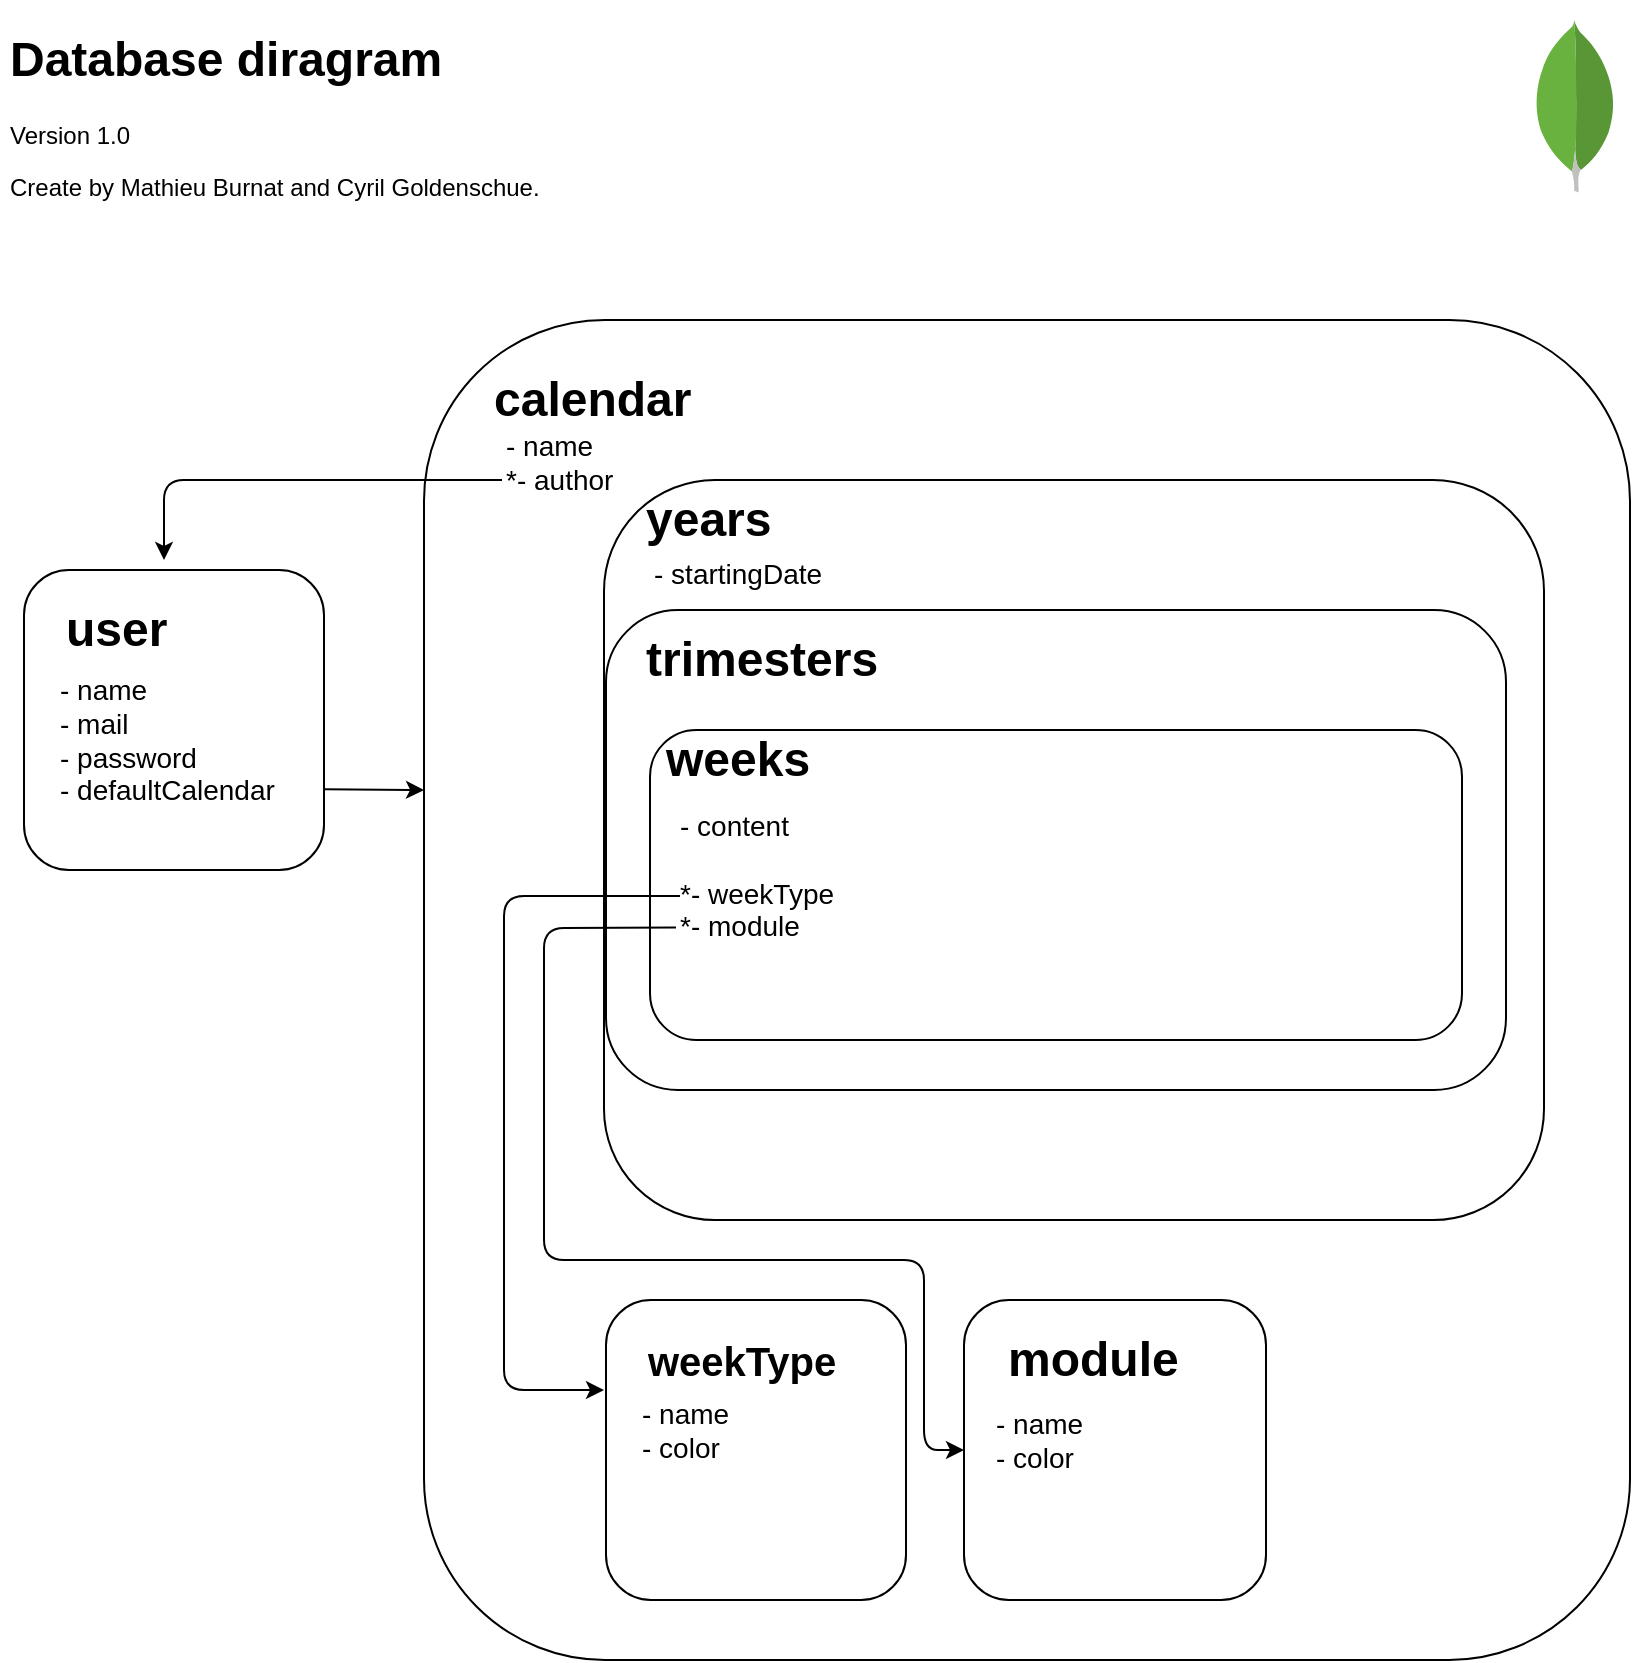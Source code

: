 <mxfile version="14.1.8" type="device"><diagram id="etR6-Nz_b5KQexwg98k_" name="Page-1"><mxGraphModel dx="1038" dy="560" grid="1" gridSize="10" guides="1" tooltips="1" connect="1" arrows="1" fold="1" page="1" pageScale="1" pageWidth="827" pageHeight="1169" math="0" shadow="0"><root><mxCell id="0"/><mxCell id="1" parent="0"/><mxCell id="HgiROP1572csTro7eQk7-1" value="" style="dashed=0;outlineConnect=0;html=1;align=center;labelPosition=center;verticalLabelPosition=bottom;verticalAlign=top;shape=mxgraph.weblogos.mongodb" vertex="1" parent="1"><mxGeometry x="767" y="10" width="41.2" height="86.2" as="geometry"/></mxCell><mxCell id="HgiROP1572csTro7eQk7-2" value="" style="rounded=1;whiteSpace=wrap;html=1;" vertex="1" parent="1"><mxGeometry x="212" y="160" width="603" height="670" as="geometry"/></mxCell><mxCell id="HgiROP1572csTro7eQk7-4" value="&lt;h1&gt;&lt;span&gt;calendar&lt;/span&gt;&lt;/h1&gt;" style="text;html=1;strokeColor=none;fillColor=none;spacing=5;spacingTop=-20;whiteSpace=wrap;overflow=hidden;rounded=0;" vertex="1" parent="1"><mxGeometry x="242" y="180" width="200" height="40" as="geometry"/></mxCell><mxCell id="HgiROP1572csTro7eQk7-5" value="&lt;font style=&quot;font-size: 14px&quot;&gt;- name&lt;br&gt;*- author&lt;br&gt;&lt;/font&gt;&lt;div style=&quot;font-size: 14px&quot;&gt;&lt;br&gt;&lt;/div&gt;" style="text;html=1;strokeColor=none;fillColor=none;align=left;verticalAlign=middle;whiteSpace=wrap;rounded=0;" vertex="1" parent="1"><mxGeometry x="251" y="195" width="70" height="90" as="geometry"/></mxCell><mxCell id="HgiROP1572csTro7eQk7-7" value="" style="endArrow=classic;html=1;exitX=0;exitY=0.5;exitDx=0;exitDy=0;" edge="1" parent="1" source="HgiROP1572csTro7eQk7-5"><mxGeometry width="50" height="50" relative="1" as="geometry"><mxPoint x="162" y="225" as="sourcePoint"/><mxPoint x="82" y="280" as="targetPoint"/><Array as="points"><mxPoint x="82" y="240"/></Array></mxGeometry></mxCell><mxCell id="HgiROP1572csTro7eQk7-8" value="" style="rounded=1;whiteSpace=wrap;html=1;" vertex="1" parent="1"><mxGeometry x="12" y="285" width="150" height="150" as="geometry"/></mxCell><mxCell id="HgiROP1572csTro7eQk7-9" value="&lt;h1&gt;user&lt;/h1&gt;" style="text;html=1;strokeColor=none;fillColor=none;spacing=5;spacingTop=-20;whiteSpace=wrap;overflow=hidden;rounded=0;" vertex="1" parent="1"><mxGeometry x="28" y="295" width="94" height="40" as="geometry"/></mxCell><mxCell id="HgiROP1572csTro7eQk7-10" value="&lt;font style=&quot;font-size: 14px&quot;&gt;- name&lt;br&gt;- mail&lt;br&gt;- password&lt;br&gt;&lt;/font&gt;&lt;div style=&quot;font-size: 14px&quot;&gt;- defaultCalendar&lt;/div&gt;" style="text;html=1;strokeColor=none;fillColor=none;align=left;verticalAlign=middle;whiteSpace=wrap;rounded=0;" vertex="1" parent="1"><mxGeometry x="28" y="325" width="134" height="90" as="geometry"/></mxCell><mxCell id="HgiROP1572csTro7eQk7-12" value="" style="endArrow=classic;html=1;" edge="1" parent="1"><mxGeometry width="50" height="50" relative="1" as="geometry"><mxPoint x="162" y="394.58" as="sourcePoint"/><mxPoint x="212" y="395" as="targetPoint"/></mxGeometry></mxCell><mxCell id="HgiROP1572csTro7eQk7-13" value="" style="rounded=1;whiteSpace=wrap;html=1;" vertex="1" parent="1"><mxGeometry x="302" y="240" width="470" height="370" as="geometry"/></mxCell><mxCell id="HgiROP1572csTro7eQk7-14" value="&lt;h1&gt;&lt;span&gt;years&lt;/span&gt;&lt;/h1&gt;" style="text;html=1;strokeColor=none;fillColor=none;spacing=5;spacingTop=-20;whiteSpace=wrap;overflow=hidden;rounded=0;" vertex="1" parent="1"><mxGeometry x="318" y="240" width="200" height="40" as="geometry"/></mxCell><mxCell id="HgiROP1572csTro7eQk7-15" value="&lt;font style=&quot;font-size: 14px&quot;&gt;- startingDate&lt;br&gt;&lt;/font&gt;&lt;div style=&quot;font-size: 14px&quot;&gt;&lt;br&gt;&lt;/div&gt;" style="text;html=1;strokeColor=none;fillColor=none;align=left;verticalAlign=middle;whiteSpace=wrap;rounded=0;" vertex="1" parent="1"><mxGeometry x="325" y="250" width="114" height="90" as="geometry"/></mxCell><mxCell id="HgiROP1572csTro7eQk7-16" value="" style="rounded=1;whiteSpace=wrap;html=1;" vertex="1" parent="1"><mxGeometry x="303" y="305" width="450" height="240" as="geometry"/></mxCell><mxCell id="HgiROP1572csTro7eQk7-19" value="&lt;h1&gt;&lt;span&gt;trimesters&lt;/span&gt;&lt;/h1&gt;" style="text;html=1;strokeColor=none;fillColor=none;spacing=5;spacingTop=-20;whiteSpace=wrap;overflow=hidden;rounded=0;" vertex="1" parent="1"><mxGeometry x="318" y="310" width="200" height="40" as="geometry"/></mxCell><mxCell id="HgiROP1572csTro7eQk7-21" value="" style="rounded=1;whiteSpace=wrap;html=1;" vertex="1" parent="1"><mxGeometry x="325" y="365" width="406" height="155" as="geometry"/></mxCell><mxCell id="HgiROP1572csTro7eQk7-22" value="&lt;h1&gt;&lt;span&gt;weeks&lt;/span&gt;&lt;/h1&gt;" style="text;html=1;strokeColor=none;fillColor=none;spacing=5;spacingTop=-20;whiteSpace=wrap;overflow=hidden;rounded=0;" vertex="1" parent="1"><mxGeometry x="328" y="360" width="213" height="55" as="geometry"/></mxCell><mxCell id="HgiROP1572csTro7eQk7-24" value="&lt;span style=&quot;font-size: 14px&quot;&gt;- content&lt;br&gt;&lt;br&gt;*- weekType&lt;br&gt;*- module&lt;br&gt;&lt;/span&gt;" style="text;html=1;strokeColor=none;fillColor=none;align=left;verticalAlign=middle;whiteSpace=wrap;rounded=0;" vertex="1" parent="1"><mxGeometry x="338" y="385" width="104" height="105" as="geometry"/></mxCell><mxCell id="HgiROP1572csTro7eQk7-29" value="" style="rounded=1;whiteSpace=wrap;html=1;" vertex="1" parent="1"><mxGeometry x="303" y="650" width="150" height="150" as="geometry"/></mxCell><mxCell id="HgiROP1572csTro7eQk7-30" value="&lt;h1&gt;&lt;font style=&quot;font-size: 20px&quot;&gt;weekType&lt;/font&gt;&lt;/h1&gt;" style="text;html=1;strokeColor=none;fillColor=none;spacing=5;spacingTop=-20;whiteSpace=wrap;overflow=hidden;rounded=0;" vertex="1" parent="1"><mxGeometry x="319" y="660" width="134" height="40" as="geometry"/></mxCell><mxCell id="HgiROP1572csTro7eQk7-31" value="&lt;span style=&quot;font-size: 14px&quot;&gt;- name&lt;br&gt;- color&lt;br&gt;&lt;/span&gt;" style="text;html=1;strokeColor=none;fillColor=none;align=left;verticalAlign=middle;whiteSpace=wrap;rounded=0;" vertex="1" parent="1"><mxGeometry x="319" y="670" width="134" height="90" as="geometry"/></mxCell><mxCell id="HgiROP1572csTro7eQk7-32" value="" style="rounded=1;whiteSpace=wrap;html=1;" vertex="1" parent="1"><mxGeometry x="482" y="650" width="151" height="150" as="geometry"/></mxCell><mxCell id="HgiROP1572csTro7eQk7-33" value="&lt;h1&gt;module&lt;/h1&gt;" style="text;html=1;strokeColor=none;fillColor=none;spacing=5;spacingTop=-20;whiteSpace=wrap;overflow=hidden;rounded=0;" vertex="1" parent="1"><mxGeometry x="499" y="660" width="134" height="40" as="geometry"/></mxCell><mxCell id="HgiROP1572csTro7eQk7-34" value="&lt;span style=&quot;font-size: 14px&quot;&gt;- name&lt;br&gt;- color&lt;br&gt;&lt;/span&gt;" style="text;html=1;strokeColor=none;fillColor=none;align=left;verticalAlign=middle;whiteSpace=wrap;rounded=0;" vertex="1" parent="1"><mxGeometry x="496" y="700" width="124" height="40" as="geometry"/></mxCell><mxCell id="HgiROP1572csTro7eQk7-43" value="" style="endArrow=classic;html=1;" edge="1" parent="1"><mxGeometry width="50" height="50" relative="1" as="geometry"><mxPoint x="340" y="448" as="sourcePoint"/><mxPoint x="302" y="695" as="targetPoint"/><Array as="points"><mxPoint x="252" y="448"/><mxPoint x="252" y="695"/></Array></mxGeometry></mxCell><mxCell id="HgiROP1572csTro7eQk7-44" value="" style="endArrow=classic;html=1;exitX=0;exitY=0.75;exitDx=0;exitDy=0;" edge="1" parent="1" source="HgiROP1572csTro7eQk7-24"><mxGeometry width="50" height="50" relative="1" as="geometry"><mxPoint x="122" y="680" as="sourcePoint"/><mxPoint x="482" y="725" as="targetPoint"/><Array as="points"><mxPoint x="272" y="464"/><mxPoint x="272" y="630"/><mxPoint x="462" y="630"/><mxPoint x="462" y="725"/></Array></mxGeometry></mxCell><mxCell id="HgiROP1572csTro7eQk7-46" value="&lt;h1&gt;Database diragram&lt;/h1&gt;&lt;p&gt;Version 1.0&amp;nbsp;&lt;/p&gt;&lt;p&gt;Create by Mathieu Burnat and Cyril Goldenschue.&lt;/p&gt;" style="text;html=1;strokeColor=none;fillColor=none;spacing=5;spacingTop=-20;whiteSpace=wrap;overflow=hidden;rounded=0;" vertex="1" parent="1"><mxGeometry y="10" width="370" height="120" as="geometry"/></mxCell></root></mxGraphModel></diagram></mxfile>